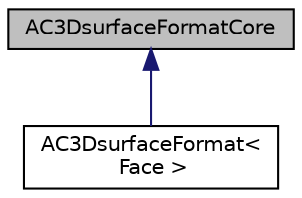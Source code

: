 digraph "AC3DsurfaceFormatCore"
{
  bgcolor="transparent";
  edge [fontname="Helvetica",fontsize="10",labelfontname="Helvetica",labelfontsize="10"];
  node [fontname="Helvetica",fontsize="10",shape=record];
  Node0 [label="AC3DsurfaceFormatCore",height=0.2,width=0.4,color="black", fillcolor="grey75", style="filled", fontcolor="black"];
  Node0 -> Node1 [dir="back",color="midnightblue",fontsize="10",style="solid",fontname="Helvetica"];
  Node1 [label="AC3DsurfaceFormat\<\l Face \>",height=0.2,width=0.4,color="black",URL="$a30849.html",tooltip="Provide a means of reading/writing AC3D format. "];
}
